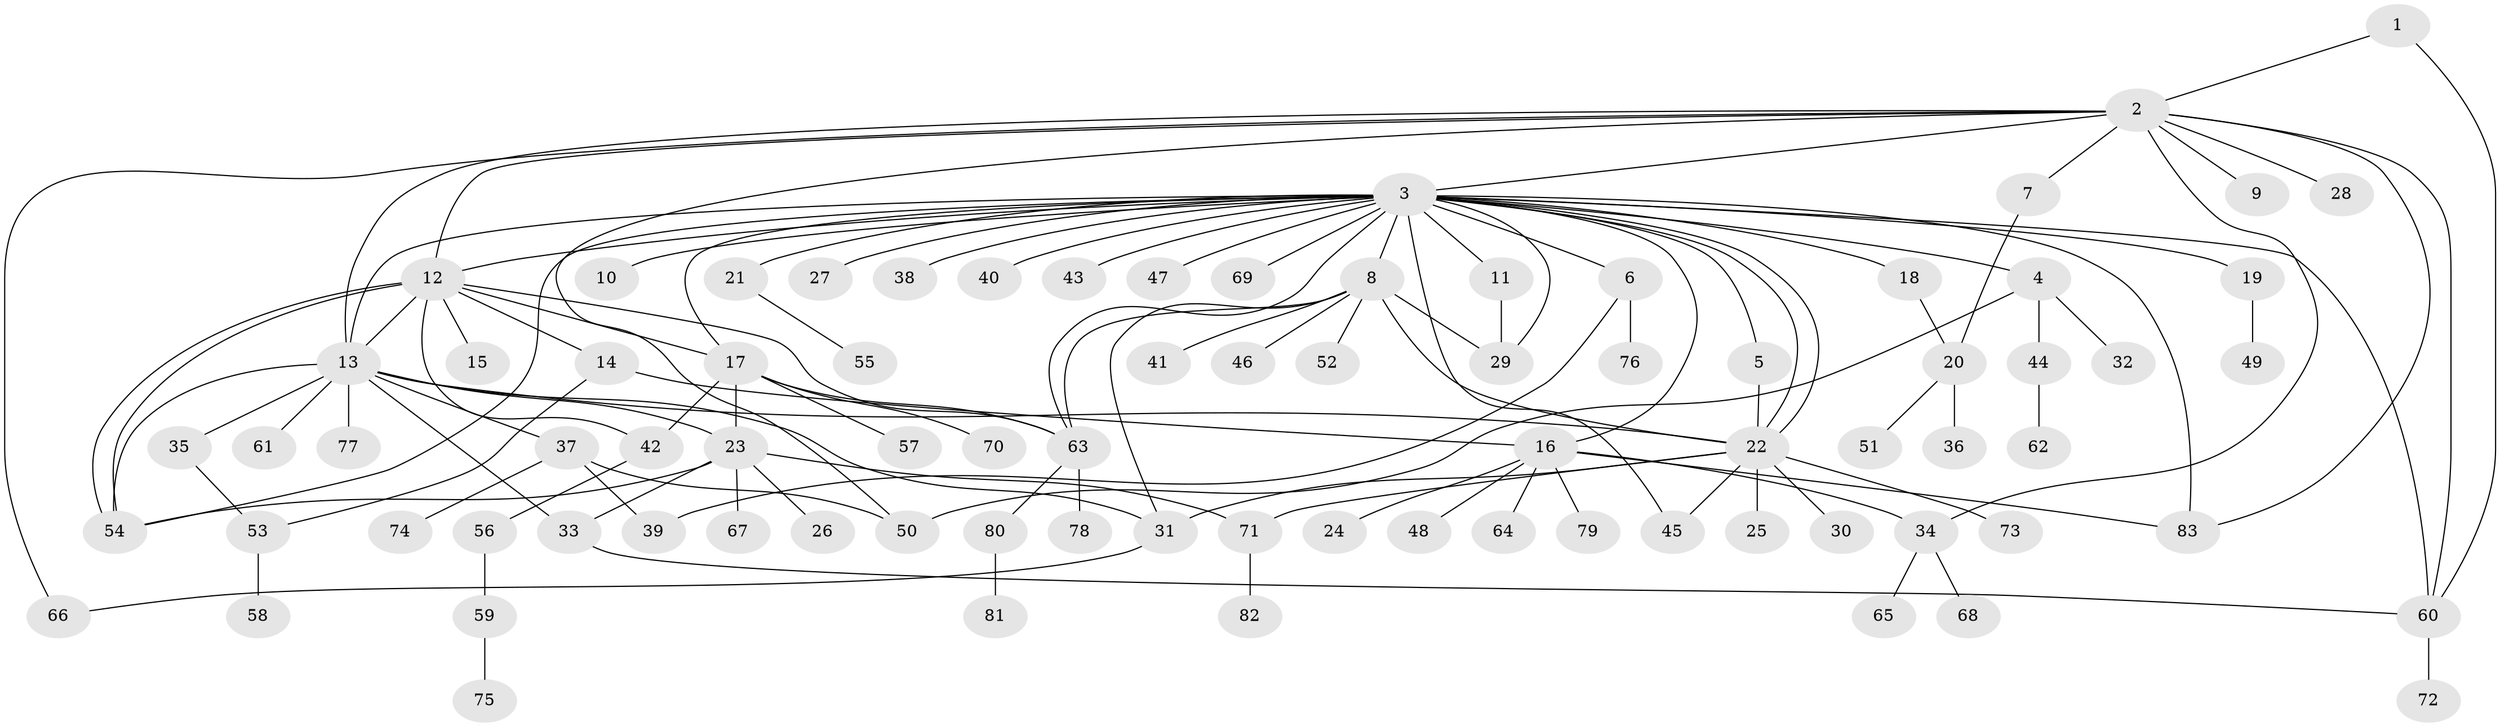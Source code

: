// coarse degree distribution, {3: 0.1694915254237288, 8: 0.01694915254237288, 7: 0.05084745762711865, 2: 0.13559322033898305, 24: 0.01694915254237288, 1: 0.4745762711864407, 11: 0.01694915254237288, 9: 0.01694915254237288, 4: 0.05084745762711865, 6: 0.01694915254237288, 10: 0.01694915254237288, 5: 0.01694915254237288}
// Generated by graph-tools (version 1.1) at 2025/36/03/04/25 23:36:57]
// undirected, 83 vertices, 119 edges
graph export_dot {
  node [color=gray90,style=filled];
  1;
  2;
  3;
  4;
  5;
  6;
  7;
  8;
  9;
  10;
  11;
  12;
  13;
  14;
  15;
  16;
  17;
  18;
  19;
  20;
  21;
  22;
  23;
  24;
  25;
  26;
  27;
  28;
  29;
  30;
  31;
  32;
  33;
  34;
  35;
  36;
  37;
  38;
  39;
  40;
  41;
  42;
  43;
  44;
  45;
  46;
  47;
  48;
  49;
  50;
  51;
  52;
  53;
  54;
  55;
  56;
  57;
  58;
  59;
  60;
  61;
  62;
  63;
  64;
  65;
  66;
  67;
  68;
  69;
  70;
  71;
  72;
  73;
  74;
  75;
  76;
  77;
  78;
  79;
  80;
  81;
  82;
  83;
  1 -- 2;
  1 -- 60;
  2 -- 3;
  2 -- 7;
  2 -- 9;
  2 -- 12;
  2 -- 13;
  2 -- 28;
  2 -- 34;
  2 -- 50;
  2 -- 60;
  2 -- 66;
  2 -- 83;
  3 -- 4;
  3 -- 5;
  3 -- 6;
  3 -- 8;
  3 -- 10;
  3 -- 11;
  3 -- 12;
  3 -- 13;
  3 -- 16;
  3 -- 17;
  3 -- 18;
  3 -- 19;
  3 -- 21;
  3 -- 22;
  3 -- 22;
  3 -- 27;
  3 -- 29;
  3 -- 38;
  3 -- 40;
  3 -- 43;
  3 -- 45;
  3 -- 47;
  3 -- 54;
  3 -- 60;
  3 -- 63;
  3 -- 69;
  3 -- 83;
  4 -- 32;
  4 -- 44;
  4 -- 50;
  5 -- 22;
  6 -- 39;
  6 -- 76;
  7 -- 20;
  8 -- 22;
  8 -- 29;
  8 -- 31;
  8 -- 41;
  8 -- 46;
  8 -- 52;
  8 -- 63;
  11 -- 29;
  12 -- 13;
  12 -- 14;
  12 -- 15;
  12 -- 17;
  12 -- 42;
  12 -- 54;
  12 -- 54;
  12 -- 63;
  13 -- 22;
  13 -- 23;
  13 -- 31;
  13 -- 33;
  13 -- 35;
  13 -- 37;
  13 -- 54;
  13 -- 61;
  13 -- 77;
  14 -- 16;
  14 -- 53;
  16 -- 24;
  16 -- 34;
  16 -- 48;
  16 -- 64;
  16 -- 79;
  16 -- 83;
  17 -- 23;
  17 -- 42;
  17 -- 57;
  17 -- 63;
  17 -- 70;
  18 -- 20;
  19 -- 49;
  20 -- 36;
  20 -- 51;
  21 -- 55;
  22 -- 25;
  22 -- 30;
  22 -- 31;
  22 -- 45;
  22 -- 71;
  22 -- 73;
  23 -- 26;
  23 -- 33;
  23 -- 54;
  23 -- 67;
  23 -- 71;
  31 -- 66;
  33 -- 60;
  34 -- 65;
  34 -- 68;
  35 -- 53;
  37 -- 39;
  37 -- 50;
  37 -- 74;
  42 -- 56;
  44 -- 62;
  53 -- 58;
  56 -- 59;
  59 -- 75;
  60 -- 72;
  63 -- 78;
  63 -- 80;
  71 -- 82;
  80 -- 81;
}
